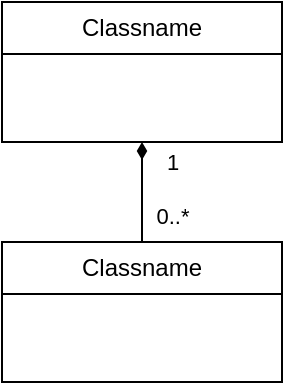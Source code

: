 <mxfile version="24.8.3">
  <diagram name="Page-1" id="f3mfrrVxQ4enCpELXlRw">
    <mxGraphModel dx="1434" dy="688" grid="1" gridSize="10" guides="1" tooltips="1" connect="1" arrows="1" fold="1" page="1" pageScale="1" pageWidth="850" pageHeight="1100" math="0" shadow="0">
      <root>
        <mxCell id="0" />
        <mxCell id="1" parent="0" />
        <mxCell id="jvpt3D93KQNnOnxqFETn-1" value="Classname" style="swimlane;fontStyle=0;childLayout=stackLayout;horizontal=1;startSize=26;fillColor=none;horizontalStack=0;resizeParent=1;resizeParentMax=0;resizeLast=0;collapsible=1;marginBottom=0;whiteSpace=wrap;html=1;" parent="1" vertex="1">
          <mxGeometry x="355" y="80" width="140" height="70" as="geometry" />
        </mxCell>
        <mxCell id="jvpt3D93KQNnOnxqFETn-2" style="edgeStyle=orthogonalEdgeStyle;rounded=0;orthogonalLoop=1;jettySize=auto;html=1;entryX=0.5;entryY=1;entryDx=0;entryDy=0;endArrow=diamondThin;endFill=1;" parent="1" source="jvpt3D93KQNnOnxqFETn-3" target="jvpt3D93KQNnOnxqFETn-1" edge="1">
          <mxGeometry relative="1" as="geometry" />
        </mxCell>
        <mxCell id="jvpt3D93KQNnOnxqFETn-4" value="1" style="edgeLabel;html=1;align=center;verticalAlign=middle;resizable=0;points=[];fontSize=11;" parent="jvpt3D93KQNnOnxqFETn-2" vertex="1" connectable="0">
          <mxGeometry x="0.696" relative="1" as="geometry">
            <mxPoint x="15" y="2" as="offset" />
          </mxGeometry>
        </mxCell>
        <mxCell id="jvpt3D93KQNnOnxqFETn-5" value="0..*" style="edgeLabel;html=1;align=center;verticalAlign=middle;resizable=0;points=[];fontSize=11;" parent="jvpt3D93KQNnOnxqFETn-2" vertex="1" connectable="0">
          <mxGeometry x="-0.456" y="-1" relative="1" as="geometry">
            <mxPoint x="14" as="offset" />
          </mxGeometry>
        </mxCell>
        <mxCell id="jvpt3D93KQNnOnxqFETn-3" value="Classname" style="swimlane;fontStyle=0;childLayout=stackLayout;horizontal=1;startSize=26;fillColor=none;horizontalStack=0;resizeParent=1;resizeParentMax=0;resizeLast=0;collapsible=1;marginBottom=0;whiteSpace=wrap;html=1;" parent="1" vertex="1">
          <mxGeometry x="355" y="200" width="140" height="70" as="geometry" />
        </mxCell>
      </root>
    </mxGraphModel>
  </diagram>
</mxfile>
